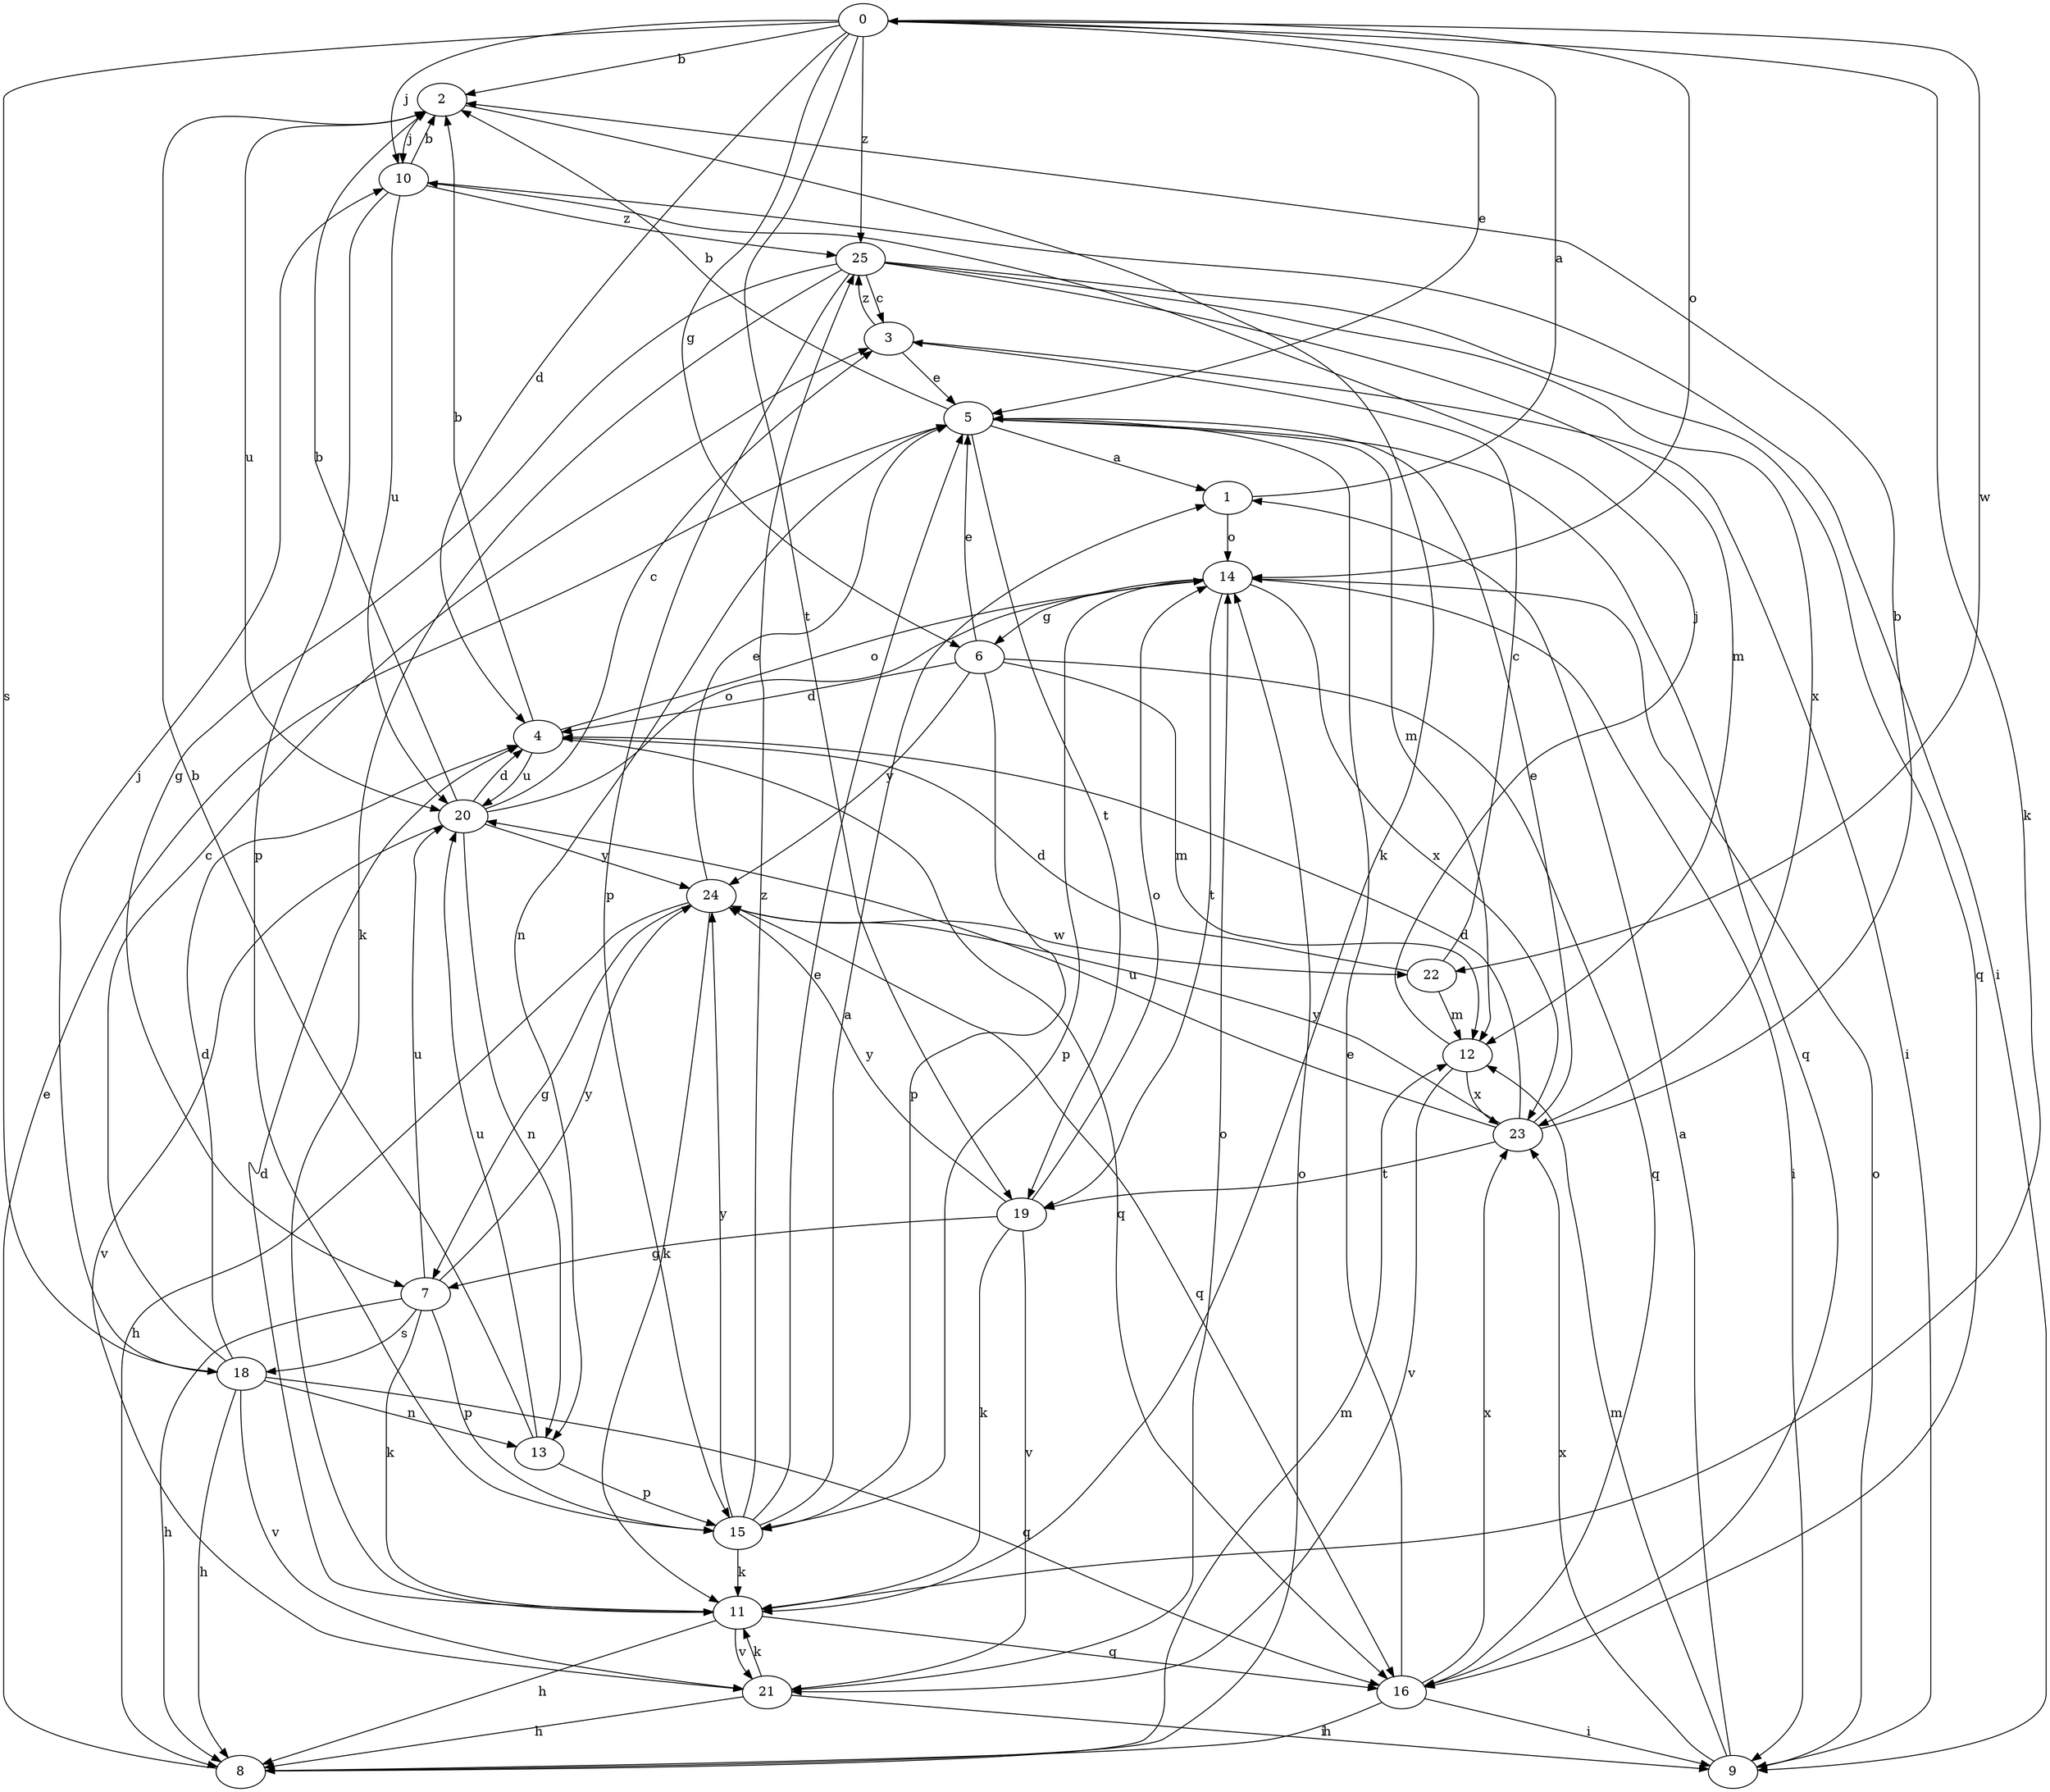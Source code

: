 strict digraph  {
0;
1;
2;
3;
4;
5;
6;
7;
8;
9;
10;
11;
12;
13;
14;
15;
16;
18;
19;
20;
21;
22;
23;
24;
25;
0 -> 2  [label=b];
0 -> 4  [label=d];
0 -> 5  [label=e];
0 -> 6  [label=g];
0 -> 10  [label=j];
0 -> 11  [label=k];
0 -> 14  [label=o];
0 -> 18  [label=s];
0 -> 19  [label=t];
0 -> 22  [label=w];
0 -> 25  [label=z];
1 -> 0  [label=a];
1 -> 14  [label=o];
2 -> 10  [label=j];
2 -> 11  [label=k];
2 -> 20  [label=u];
3 -> 5  [label=e];
3 -> 9  [label=i];
3 -> 25  [label=z];
4 -> 2  [label=b];
4 -> 14  [label=o];
4 -> 16  [label=q];
4 -> 20  [label=u];
5 -> 1  [label=a];
5 -> 2  [label=b];
5 -> 12  [label=m];
5 -> 13  [label=n];
5 -> 16  [label=q];
5 -> 19  [label=t];
6 -> 4  [label=d];
6 -> 5  [label=e];
6 -> 12  [label=m];
6 -> 15  [label=p];
6 -> 16  [label=q];
6 -> 24  [label=y];
7 -> 8  [label=h];
7 -> 11  [label=k];
7 -> 15  [label=p];
7 -> 18  [label=s];
7 -> 20  [label=u];
7 -> 24  [label=y];
8 -> 5  [label=e];
8 -> 12  [label=m];
8 -> 14  [label=o];
9 -> 1  [label=a];
9 -> 12  [label=m];
9 -> 14  [label=o];
9 -> 23  [label=x];
10 -> 2  [label=b];
10 -> 9  [label=i];
10 -> 15  [label=p];
10 -> 20  [label=u];
10 -> 25  [label=z];
11 -> 4  [label=d];
11 -> 8  [label=h];
11 -> 16  [label=q];
11 -> 21  [label=v];
12 -> 10  [label=j];
12 -> 21  [label=v];
12 -> 23  [label=x];
13 -> 2  [label=b];
13 -> 15  [label=p];
13 -> 20  [label=u];
14 -> 6  [label=g];
14 -> 9  [label=i];
14 -> 15  [label=p];
14 -> 19  [label=t];
14 -> 23  [label=x];
15 -> 1  [label=a];
15 -> 5  [label=e];
15 -> 11  [label=k];
15 -> 24  [label=y];
15 -> 25  [label=z];
16 -> 5  [label=e];
16 -> 8  [label=h];
16 -> 9  [label=i];
16 -> 23  [label=x];
18 -> 3  [label=c];
18 -> 4  [label=d];
18 -> 8  [label=h];
18 -> 10  [label=j];
18 -> 13  [label=n];
18 -> 16  [label=q];
18 -> 21  [label=v];
19 -> 7  [label=g];
19 -> 11  [label=k];
19 -> 14  [label=o];
19 -> 21  [label=v];
19 -> 24  [label=y];
20 -> 2  [label=b];
20 -> 3  [label=c];
20 -> 4  [label=d];
20 -> 13  [label=n];
20 -> 14  [label=o];
20 -> 21  [label=v];
20 -> 24  [label=y];
21 -> 8  [label=h];
21 -> 9  [label=i];
21 -> 11  [label=k];
21 -> 14  [label=o];
22 -> 3  [label=c];
22 -> 4  [label=d];
22 -> 12  [label=m];
23 -> 2  [label=b];
23 -> 4  [label=d];
23 -> 5  [label=e];
23 -> 19  [label=t];
23 -> 20  [label=u];
23 -> 24  [label=y];
24 -> 5  [label=e];
24 -> 7  [label=g];
24 -> 8  [label=h];
24 -> 11  [label=k];
24 -> 16  [label=q];
24 -> 22  [label=w];
25 -> 3  [label=c];
25 -> 7  [label=g];
25 -> 11  [label=k];
25 -> 12  [label=m];
25 -> 15  [label=p];
25 -> 16  [label=q];
25 -> 23  [label=x];
}
